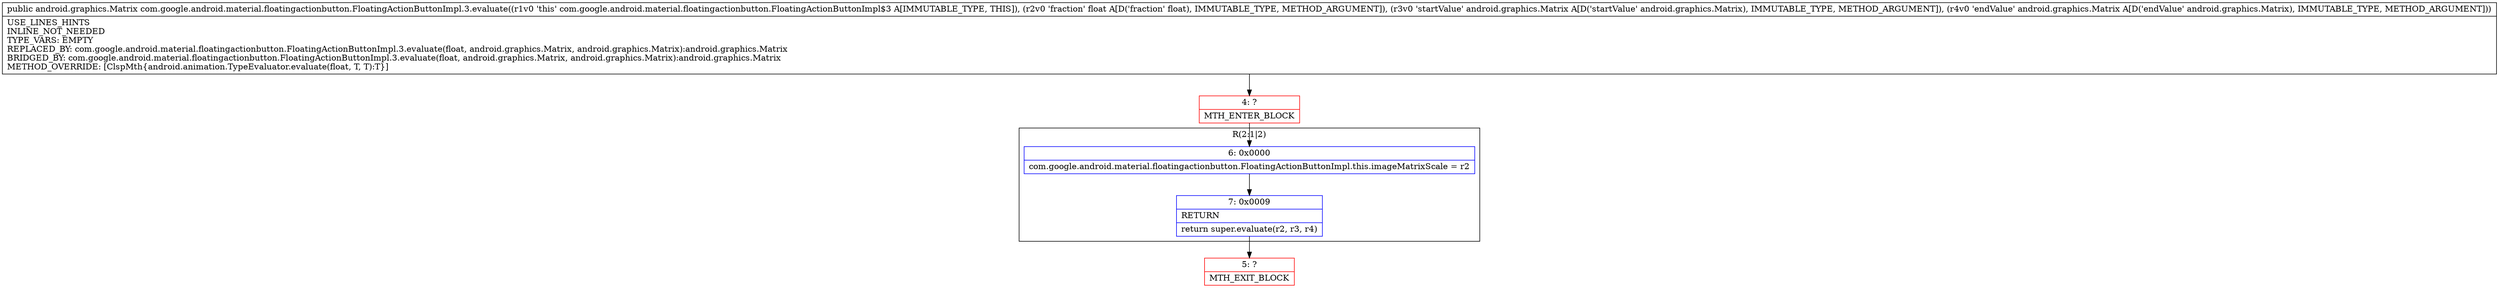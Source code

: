 digraph "CFG forcom.google.android.material.floatingactionbutton.FloatingActionButtonImpl.3.evaluate(FLandroid\/graphics\/Matrix;Landroid\/graphics\/Matrix;)Landroid\/graphics\/Matrix;" {
subgraph cluster_Region_459350059 {
label = "R(2:1|2)";
node [shape=record,color=blue];
Node_6 [shape=record,label="{6\:\ 0x0000|com.google.android.material.floatingactionbutton.FloatingActionButtonImpl.this.imageMatrixScale = r2\l}"];
Node_7 [shape=record,label="{7\:\ 0x0009|RETURN\l|return super.evaluate(r2, r3, r4)\l}"];
}
Node_4 [shape=record,color=red,label="{4\:\ ?|MTH_ENTER_BLOCK\l}"];
Node_5 [shape=record,color=red,label="{5\:\ ?|MTH_EXIT_BLOCK\l}"];
MethodNode[shape=record,label="{public android.graphics.Matrix com.google.android.material.floatingactionbutton.FloatingActionButtonImpl.3.evaluate((r1v0 'this' com.google.android.material.floatingactionbutton.FloatingActionButtonImpl$3 A[IMMUTABLE_TYPE, THIS]), (r2v0 'fraction' float A[D('fraction' float), IMMUTABLE_TYPE, METHOD_ARGUMENT]), (r3v0 'startValue' android.graphics.Matrix A[D('startValue' android.graphics.Matrix), IMMUTABLE_TYPE, METHOD_ARGUMENT]), (r4v0 'endValue' android.graphics.Matrix A[D('endValue' android.graphics.Matrix), IMMUTABLE_TYPE, METHOD_ARGUMENT]))  | USE_LINES_HINTS\lINLINE_NOT_NEEDED\lTYPE_VARS: EMPTY\lREPLACED_BY: com.google.android.material.floatingactionbutton.FloatingActionButtonImpl.3.evaluate(float, android.graphics.Matrix, android.graphics.Matrix):android.graphics.Matrix\lBRIDGED_BY: com.google.android.material.floatingactionbutton.FloatingActionButtonImpl.3.evaluate(float, android.graphics.Matrix, android.graphics.Matrix):android.graphics.Matrix\lMETHOD_OVERRIDE: [ClspMth\{android.animation.TypeEvaluator.evaluate(float, T, T):T\}]\l}"];
MethodNode -> Node_4;Node_6 -> Node_7;
Node_7 -> Node_5;
Node_4 -> Node_6;
}

